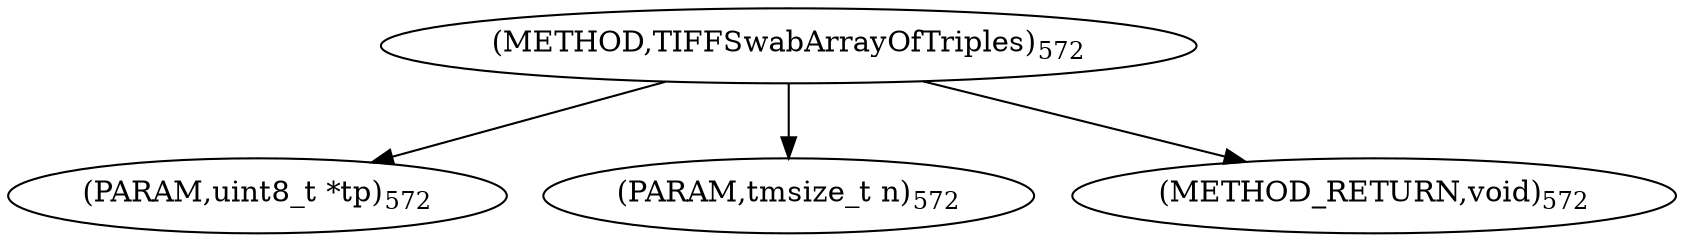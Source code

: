 digraph "TIFFSwabArrayOfTriples" {  
"9230" [label = <(METHOD,TIFFSwabArrayOfTriples)<SUB>572</SUB>> ]
"9231" [label = <(PARAM,uint8_t *tp)<SUB>572</SUB>> ]
"9232" [label = <(PARAM,tmsize_t n)<SUB>572</SUB>> ]
"9233" [label = <(METHOD_RETURN,void)<SUB>572</SUB>> ]
  "9230" -> "9231" 
  "9230" -> "9232" 
  "9230" -> "9233" 
}
